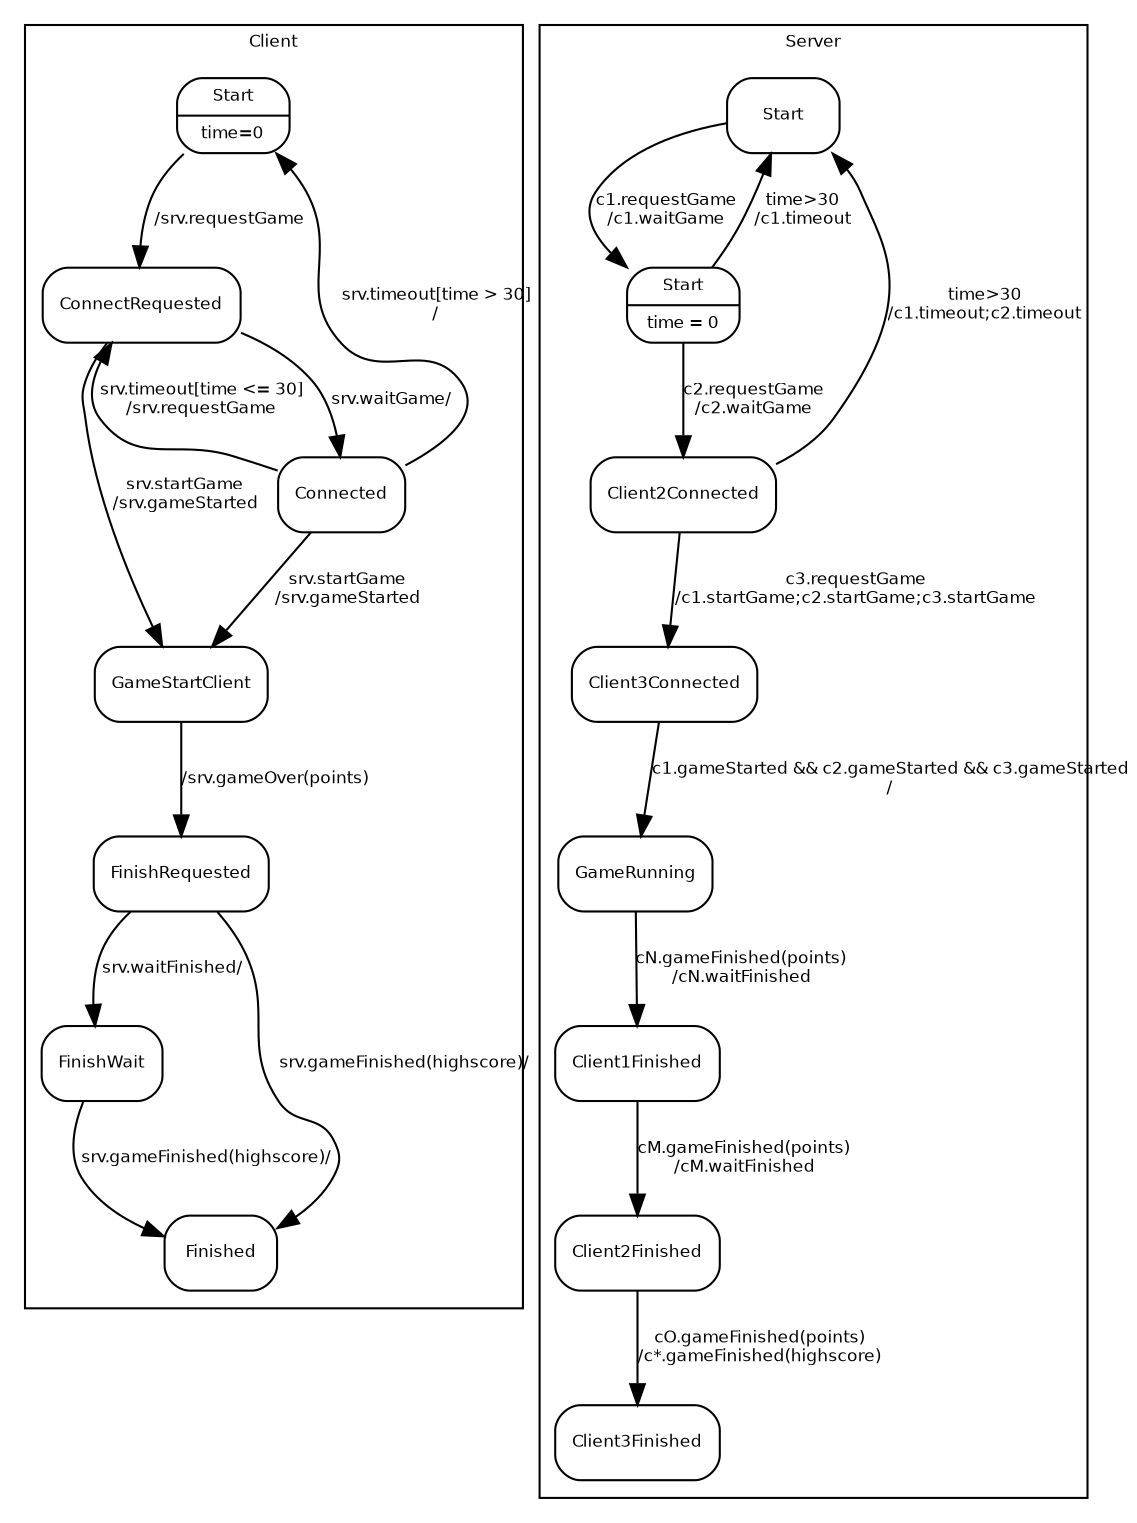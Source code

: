 digraph G {
    fontname = "Bitstream Vera Sans"
    fontsize = 8

    node [
        fontname = "Bitstream Vera Sans"
        fontsize = 8
        shape = "Mrecord"
    ]

    edge [
        fontname = "Bitstream Vera Sans"
        fontsize = 8
    ]

    subgraph cluster_client {
        label = "Client"
        color = "black"
        StartClient [label = "{Start|time=0}"]
        ConnectRequested
        Connected
        GameStartClient
        FinishRequested
        FinishWait
        Finished

        StartClient->ConnectRequested [label = "\n/srv.requestGame"]
        ConnectRequested->Connected [label = "srv.waitGame/"]
        ConnectRequested->GameStartClient [label = "srv.startGame\n/srv.gameStarted"]
        Connected->GameStartClient [label = "srv.startGame\n/srv.gameStarted"]
        Connected->StartClient [label = "srv.timeout[time > 30]\n/"]  
        Connected->ConnectRequested[label = "srv.timeout[time <= 30]\n/srv.requestGame"]  
        GameStartClient->FinishRequested [label = "/srv.gameOver(points)"]
        FinishRequested->FinishWait [label = "srv.waitFinished/"]
        FinishWait->Finished [label = "srv.gameFinished(highscore)/"]
        FinishRequested->Finished [label = "srv.gameFinished(highscore)/"]
    }


    subgraph cluster_server {
        label = "Server"
        color = "black"
        Start         
        Client1Connected [label = "{Start|time = 0}"]
        Client2Connected
        Client3Connected
        GameRunning
        Client1Finished
        Client2Finished
        Client3Finished
        Finished

        Start -> Client1Connected [label = "c1.requestGame\n/c1.waitGame"]
        Client1Connected -> Client2Connected [label = "c2.requestGame\n/c2.waitGame"]
        Client1Connected -> Start [label = "time>30\n/c1.timeout"]
        Client2Connected -> Client3Connected [label = "c3.requestGame\n/c1.startGame;c2.startGame;c3.startGame"]
        Client2Connected -> Start [label = "time>30\n/c1.timeout;c2.timeout"]
        Client3Connected -> GameRunning [label = "c1.gameStarted && c2.gameStarted && c3.gameStarted\n/"]
        GameRunning -> Client1Finished [label = "cN.gameFinished(points)\n/cN.waitFinished"];
        Client1Finished -> Client2Finished [label = "cM.gameFinished(points)\n/cM.waitFinished"];
        Client2Finished -> Client3Finished [label = "cO.gameFinished(points)\n/c*.gameFinished(highscore)"];
    }
}    
